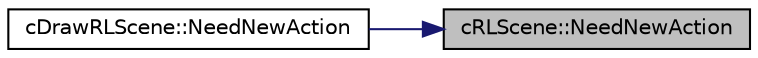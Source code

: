 digraph "cRLScene::NeedNewAction"
{
 // LATEX_PDF_SIZE
  edge [fontname="Helvetica",fontsize="10",labelfontname="Helvetica",labelfontsize="10"];
  node [fontname="Helvetica",fontsize="10",shape=record];
  rankdir="RL";
  Node1 [label="cRLScene::NeedNewAction",height=0.2,width=0.4,color="black", fillcolor="grey75", style="filled", fontcolor="black",tooltip=" "];
  Node1 -> Node2 [dir="back",color="midnightblue",fontsize="10",style="solid",fontname="Helvetica"];
  Node2 [label="cDrawRLScene::NeedNewAction",height=0.2,width=0.4,color="black", fillcolor="white", style="filled",URL="$classc_draw_r_l_scene.html#a4bfa1282d34e9a088a50ee60cb732e6d",tooltip=" "];
}
